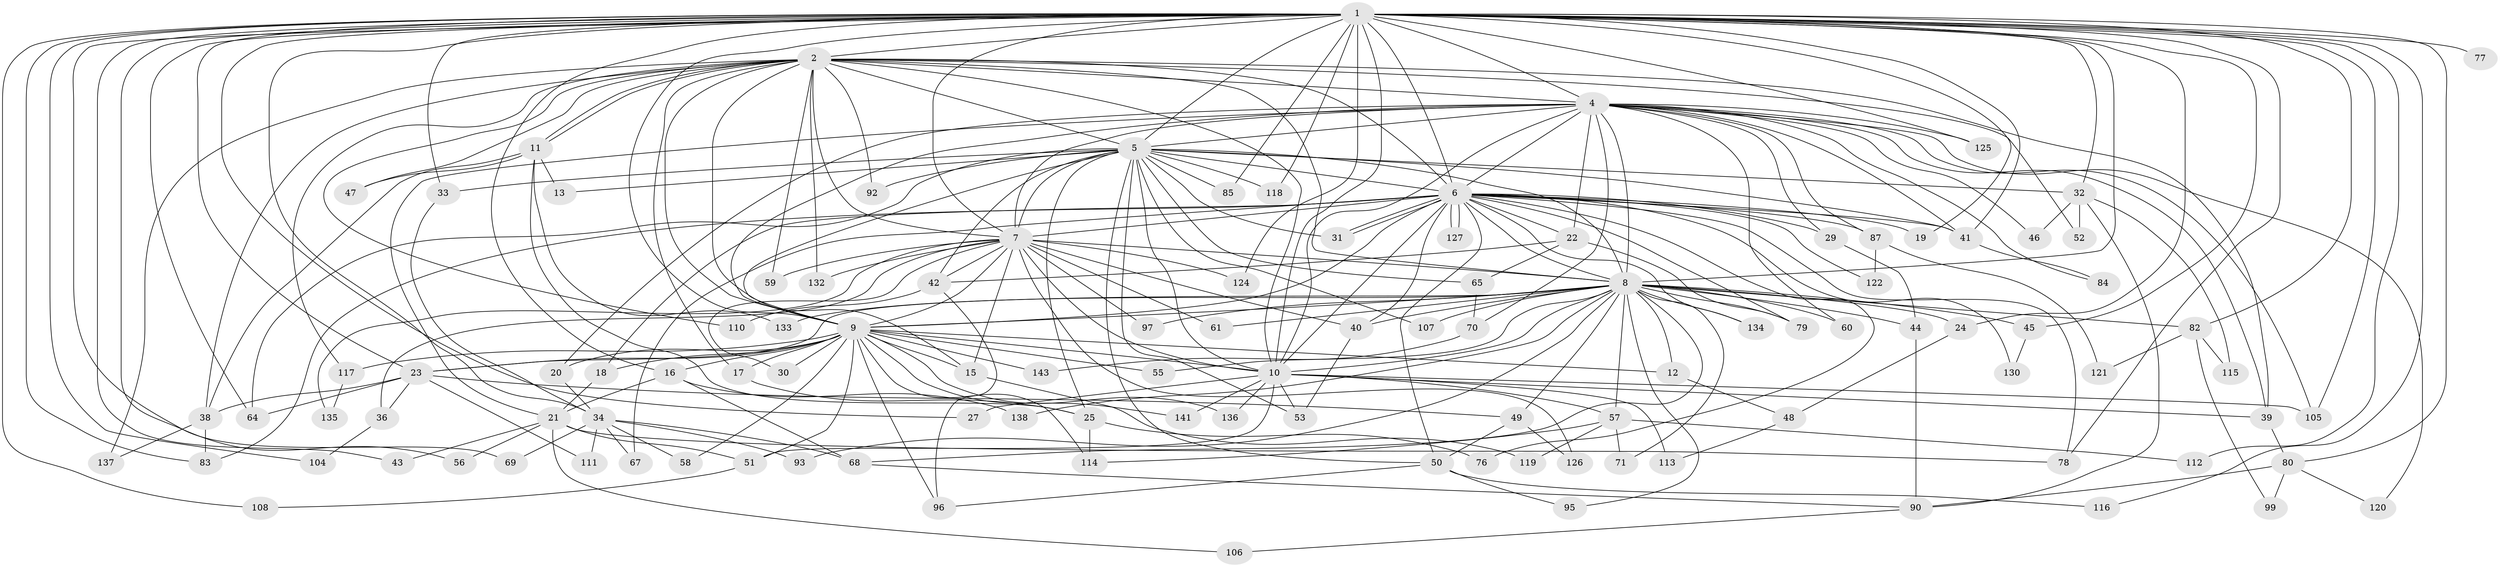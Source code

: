 // original degree distribution, {28: 0.006896551724137931, 24: 0.027586206896551724, 21: 0.013793103448275862, 30: 0.006896551724137931, 17: 0.006896551724137931, 33: 0.006896551724137931, 7: 0.013793103448275862, 4: 0.0896551724137931, 2: 0.5448275862068965, 3: 0.18620689655172415, 5: 0.05517241379310345, 6: 0.034482758620689655, 9: 0.006896551724137931}
// Generated by graph-tools (version 1.1) at 2025/41/03/06/25 10:41:37]
// undirected, 110 vertices, 262 edges
graph export_dot {
graph [start="1"]
  node [color=gray90,style=filled];
  1 [super="+3"];
  2 [super="+72"];
  4 [super="+74"];
  5 [super="+142"];
  6 [super="+54"];
  7 [super="+14"];
  8 [super="+37"];
  9 [super="+123"];
  10 [super="+86"];
  11;
  12 [super="+26"];
  13;
  15 [super="+98"];
  16;
  17;
  18;
  19;
  20;
  21 [super="+35"];
  22;
  23 [super="+28"];
  24 [super="+139"];
  25 [super="+103"];
  27;
  29;
  30;
  31 [super="+73"];
  32;
  33;
  34 [super="+63"];
  36;
  38 [super="+75"];
  39 [super="+100"];
  40 [super="+129"];
  41 [super="+91"];
  42 [super="+66"];
  43;
  44 [super="+101"];
  45;
  46;
  47;
  48;
  49;
  50;
  51 [super="+81"];
  52;
  53 [super="+131"];
  55;
  56;
  57 [super="+62"];
  58;
  59;
  60;
  61;
  64 [super="+94"];
  65;
  67;
  68 [super="+88"];
  69;
  70;
  71 [super="+102"];
  76;
  77;
  78 [super="+109"];
  79 [super="+140"];
  80;
  82;
  83 [super="+89"];
  84;
  85;
  87;
  90 [super="+144"];
  92;
  93;
  95;
  96 [super="+145"];
  97;
  99;
  104;
  105 [super="+128"];
  106;
  107;
  108;
  110;
  111;
  112;
  113;
  114;
  115;
  116;
  117;
  118;
  119;
  120;
  121;
  122;
  124;
  125;
  126;
  127;
  130;
  132;
  133;
  134;
  135;
  136;
  137;
  138;
  141;
  143;
  1 -- 2 [weight=2];
  1 -- 4 [weight=2];
  1 -- 5 [weight=2];
  1 -- 6 [weight=3];
  1 -- 7 [weight=2];
  1 -- 8 [weight=2];
  1 -- 9 [weight=2];
  1 -- 10 [weight=2];
  1 -- 16;
  1 -- 23 [weight=2];
  1 -- 24;
  1 -- 33;
  1 -- 43;
  1 -- 45;
  1 -- 64;
  1 -- 77 [weight=2];
  1 -- 78;
  1 -- 80;
  1 -- 82;
  1 -- 83;
  1 -- 85;
  1 -- 104;
  1 -- 105;
  1 -- 112;
  1 -- 118;
  1 -- 124;
  1 -- 125;
  1 -- 69;
  1 -- 19;
  1 -- 27;
  1 -- 32;
  1 -- 34;
  1 -- 41;
  1 -- 108;
  1 -- 116;
  1 -- 56;
  2 -- 4 [weight=2];
  2 -- 5;
  2 -- 6;
  2 -- 7;
  2 -- 8;
  2 -- 9;
  2 -- 10;
  2 -- 11;
  2 -- 11;
  2 -- 17;
  2 -- 39;
  2 -- 47;
  2 -- 52;
  2 -- 59;
  2 -- 92;
  2 -- 110;
  2 -- 117;
  2 -- 132;
  2 -- 137;
  2 -- 15;
  2 -- 38;
  4 -- 5;
  4 -- 6;
  4 -- 7;
  4 -- 8;
  4 -- 9;
  4 -- 10;
  4 -- 20;
  4 -- 21;
  4 -- 22;
  4 -- 29;
  4 -- 39;
  4 -- 46;
  4 -- 60;
  4 -- 70;
  4 -- 84;
  4 -- 87;
  4 -- 105;
  4 -- 120;
  4 -- 125;
  4 -- 41;
  5 -- 6;
  5 -- 7;
  5 -- 8;
  5 -- 9;
  5 -- 10;
  5 -- 13;
  5 -- 25;
  5 -- 32;
  5 -- 33;
  5 -- 53;
  5 -- 65;
  5 -- 85;
  5 -- 92;
  5 -- 107;
  5 -- 118;
  5 -- 64;
  5 -- 50;
  5 -- 31;
  5 -- 41;
  5 -- 42;
  6 -- 7;
  6 -- 8;
  6 -- 9;
  6 -- 10;
  6 -- 18;
  6 -- 19;
  6 -- 22;
  6 -- 29;
  6 -- 31;
  6 -- 31;
  6 -- 40;
  6 -- 41;
  6 -- 50;
  6 -- 67;
  6 -- 76;
  6 -- 78;
  6 -- 87;
  6 -- 122;
  6 -- 127;
  6 -- 127;
  6 -- 130;
  6 -- 134;
  6 -- 79;
  6 -- 83;
  7 -- 8;
  7 -- 9;
  7 -- 10 [weight=2];
  7 -- 15;
  7 -- 30;
  7 -- 36;
  7 -- 40;
  7 -- 97;
  7 -- 124;
  7 -- 132;
  7 -- 42;
  7 -- 135;
  7 -- 59;
  7 -- 61;
  7 -- 126;
  8 -- 9;
  8 -- 10;
  8 -- 12 [weight=2];
  8 -- 24 [weight=2];
  8 -- 44;
  8 -- 49;
  8 -- 55;
  8 -- 57 [weight=2];
  8 -- 60;
  8 -- 61;
  8 -- 71 [weight=2];
  8 -- 79;
  8 -- 82;
  8 -- 93;
  8 -- 95;
  8 -- 97;
  8 -- 107;
  8 -- 133;
  8 -- 134;
  8 -- 138;
  8 -- 45;
  8 -- 68;
  8 -- 23;
  8 -- 40;
  9 -- 10;
  9 -- 12;
  9 -- 15;
  9 -- 16;
  9 -- 17;
  9 -- 18;
  9 -- 20;
  9 -- 30;
  9 -- 51;
  9 -- 55;
  9 -- 58;
  9 -- 96;
  9 -- 117;
  9 -- 141;
  9 -- 23;
  9 -- 136;
  9 -- 114;
  9 -- 143;
  10 -- 27;
  10 -- 51;
  10 -- 53;
  10 -- 57;
  10 -- 113;
  10 -- 136;
  10 -- 141;
  10 -- 105;
  10 -- 39;
  11 -- 13;
  11 -- 38;
  11 -- 47;
  11 -- 133;
  11 -- 25;
  12 -- 48;
  15 -- 119;
  16 -- 68;
  16 -- 138;
  16 -- 21;
  17 -- 25;
  18 -- 21;
  20 -- 34;
  21 -- 43;
  21 -- 106;
  21 -- 56;
  21 -- 51;
  21 -- 78;
  22 -- 42;
  22 -- 65;
  22 -- 79;
  23 -- 49;
  23 -- 111;
  23 -- 64;
  23 -- 36;
  23 -- 38;
  24 -- 48;
  25 -- 76;
  25 -- 114;
  29 -- 44;
  32 -- 46;
  32 -- 52;
  32 -- 90;
  32 -- 115;
  33 -- 34;
  34 -- 58;
  34 -- 67;
  34 -- 68;
  34 -- 69;
  34 -- 93;
  34 -- 111;
  36 -- 104;
  38 -- 137;
  38 -- 83;
  39 -- 80;
  40 -- 53;
  41 -- 84;
  42 -- 110;
  42 -- 96;
  44 -- 90;
  45 -- 130;
  48 -- 113;
  49 -- 50;
  49 -- 126;
  50 -- 95;
  50 -- 116;
  50 -- 96;
  51 -- 108;
  57 -- 71;
  57 -- 112;
  57 -- 114;
  57 -- 119;
  65 -- 70;
  68 -- 90;
  70 -- 143;
  80 -- 90;
  80 -- 99;
  80 -- 120;
  82 -- 99;
  82 -- 115;
  82 -- 121;
  87 -- 121;
  87 -- 122;
  90 -- 106;
  117 -- 135;
}
